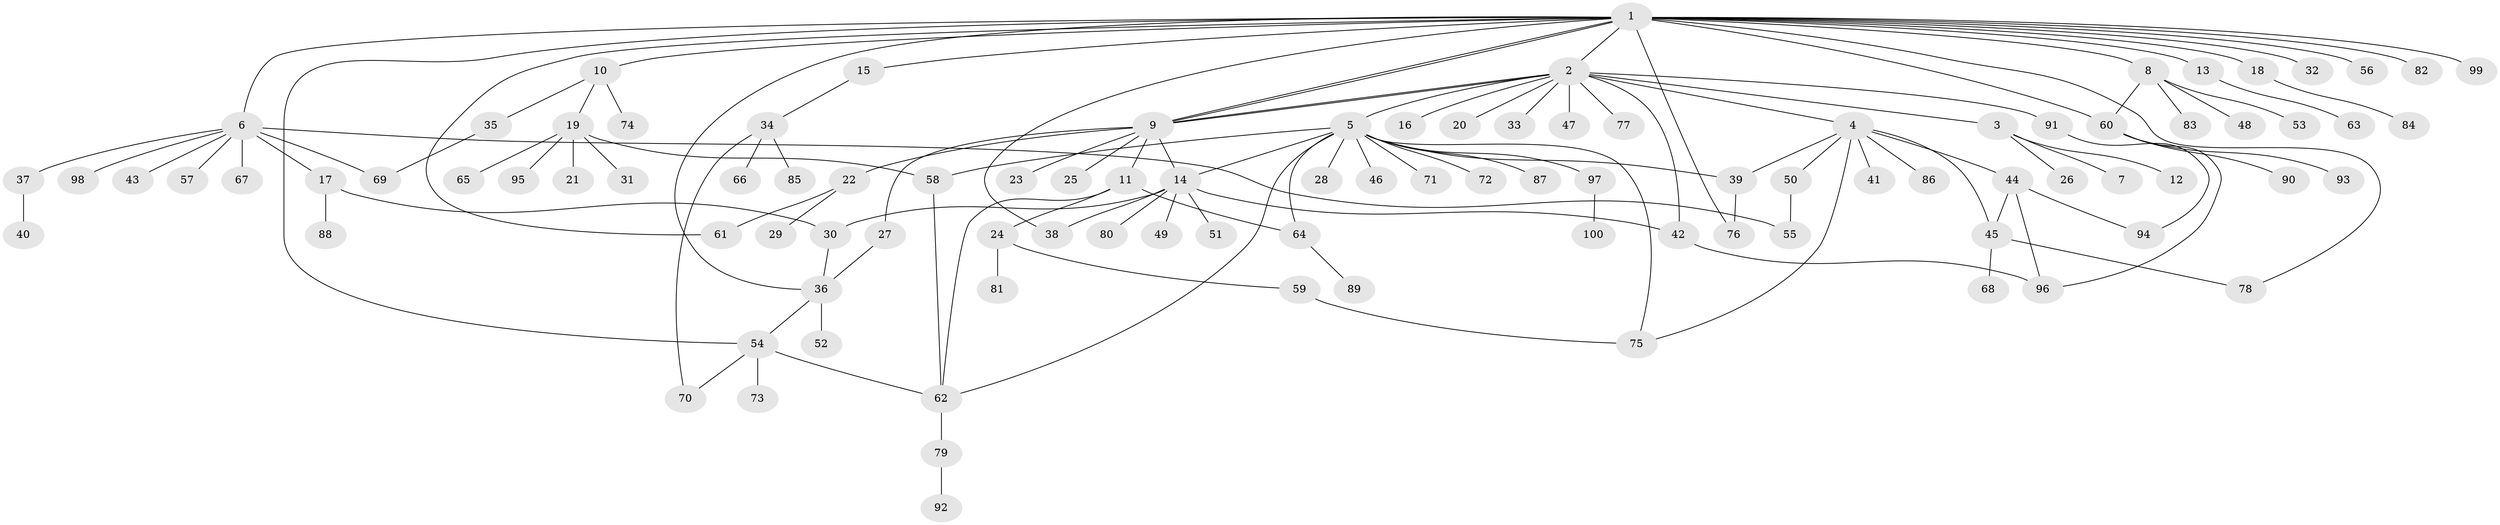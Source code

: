 // coarse degree distribution, {9: 0.02, 1: 0.84, 3: 0.04, 2: 0.04, 10: 0.02, 6: 0.02, 31: 0.02}
// Generated by graph-tools (version 1.1) at 2025/52/03/04/25 21:52:04]
// undirected, 100 vertices, 128 edges
graph export_dot {
graph [start="1"]
  node [color=gray90,style=filled];
  1;
  2;
  3;
  4;
  5;
  6;
  7;
  8;
  9;
  10;
  11;
  12;
  13;
  14;
  15;
  16;
  17;
  18;
  19;
  20;
  21;
  22;
  23;
  24;
  25;
  26;
  27;
  28;
  29;
  30;
  31;
  32;
  33;
  34;
  35;
  36;
  37;
  38;
  39;
  40;
  41;
  42;
  43;
  44;
  45;
  46;
  47;
  48;
  49;
  50;
  51;
  52;
  53;
  54;
  55;
  56;
  57;
  58;
  59;
  60;
  61;
  62;
  63;
  64;
  65;
  66;
  67;
  68;
  69;
  70;
  71;
  72;
  73;
  74;
  75;
  76;
  77;
  78;
  79;
  80;
  81;
  82;
  83;
  84;
  85;
  86;
  87;
  88;
  89;
  90;
  91;
  92;
  93;
  94;
  95;
  96;
  97;
  98;
  99;
  100;
  1 -- 2;
  1 -- 6;
  1 -- 8;
  1 -- 9;
  1 -- 9;
  1 -- 10;
  1 -- 13;
  1 -- 15;
  1 -- 18;
  1 -- 32;
  1 -- 36;
  1 -- 38;
  1 -- 54;
  1 -- 56;
  1 -- 60;
  1 -- 61;
  1 -- 76;
  1 -- 78;
  1 -- 82;
  1 -- 99;
  2 -- 3;
  2 -- 4;
  2 -- 5;
  2 -- 9;
  2 -- 9;
  2 -- 16;
  2 -- 20;
  2 -- 33;
  2 -- 42;
  2 -- 47;
  2 -- 77;
  2 -- 91;
  3 -- 7;
  3 -- 12;
  3 -- 26;
  4 -- 39;
  4 -- 41;
  4 -- 44;
  4 -- 45;
  4 -- 50;
  4 -- 75;
  4 -- 86;
  5 -- 14;
  5 -- 28;
  5 -- 39;
  5 -- 46;
  5 -- 58;
  5 -- 62;
  5 -- 64;
  5 -- 71;
  5 -- 72;
  5 -- 75;
  5 -- 87;
  5 -- 97;
  6 -- 17;
  6 -- 37;
  6 -- 43;
  6 -- 55;
  6 -- 57;
  6 -- 67;
  6 -- 69;
  6 -- 98;
  8 -- 48;
  8 -- 53;
  8 -- 60;
  8 -- 83;
  9 -- 11;
  9 -- 14;
  9 -- 22;
  9 -- 23;
  9 -- 25;
  9 -- 27;
  10 -- 19;
  10 -- 35;
  10 -- 74;
  11 -- 24;
  11 -- 62;
  11 -- 64;
  13 -- 63;
  14 -- 30;
  14 -- 38;
  14 -- 42;
  14 -- 49;
  14 -- 51;
  14 -- 80;
  15 -- 34;
  17 -- 30;
  17 -- 88;
  18 -- 84;
  19 -- 21;
  19 -- 31;
  19 -- 58;
  19 -- 65;
  19 -- 95;
  22 -- 29;
  22 -- 61;
  24 -- 59;
  24 -- 81;
  27 -- 36;
  30 -- 36;
  34 -- 66;
  34 -- 70;
  34 -- 85;
  35 -- 69;
  36 -- 52;
  36 -- 54;
  37 -- 40;
  39 -- 76;
  42 -- 96;
  44 -- 45;
  44 -- 94;
  44 -- 96;
  45 -- 68;
  45 -- 78;
  50 -- 55;
  54 -- 62;
  54 -- 70;
  54 -- 73;
  58 -- 62;
  59 -- 75;
  60 -- 90;
  60 -- 93;
  60 -- 96;
  62 -- 79;
  64 -- 89;
  79 -- 92;
  91 -- 94;
  97 -- 100;
}
